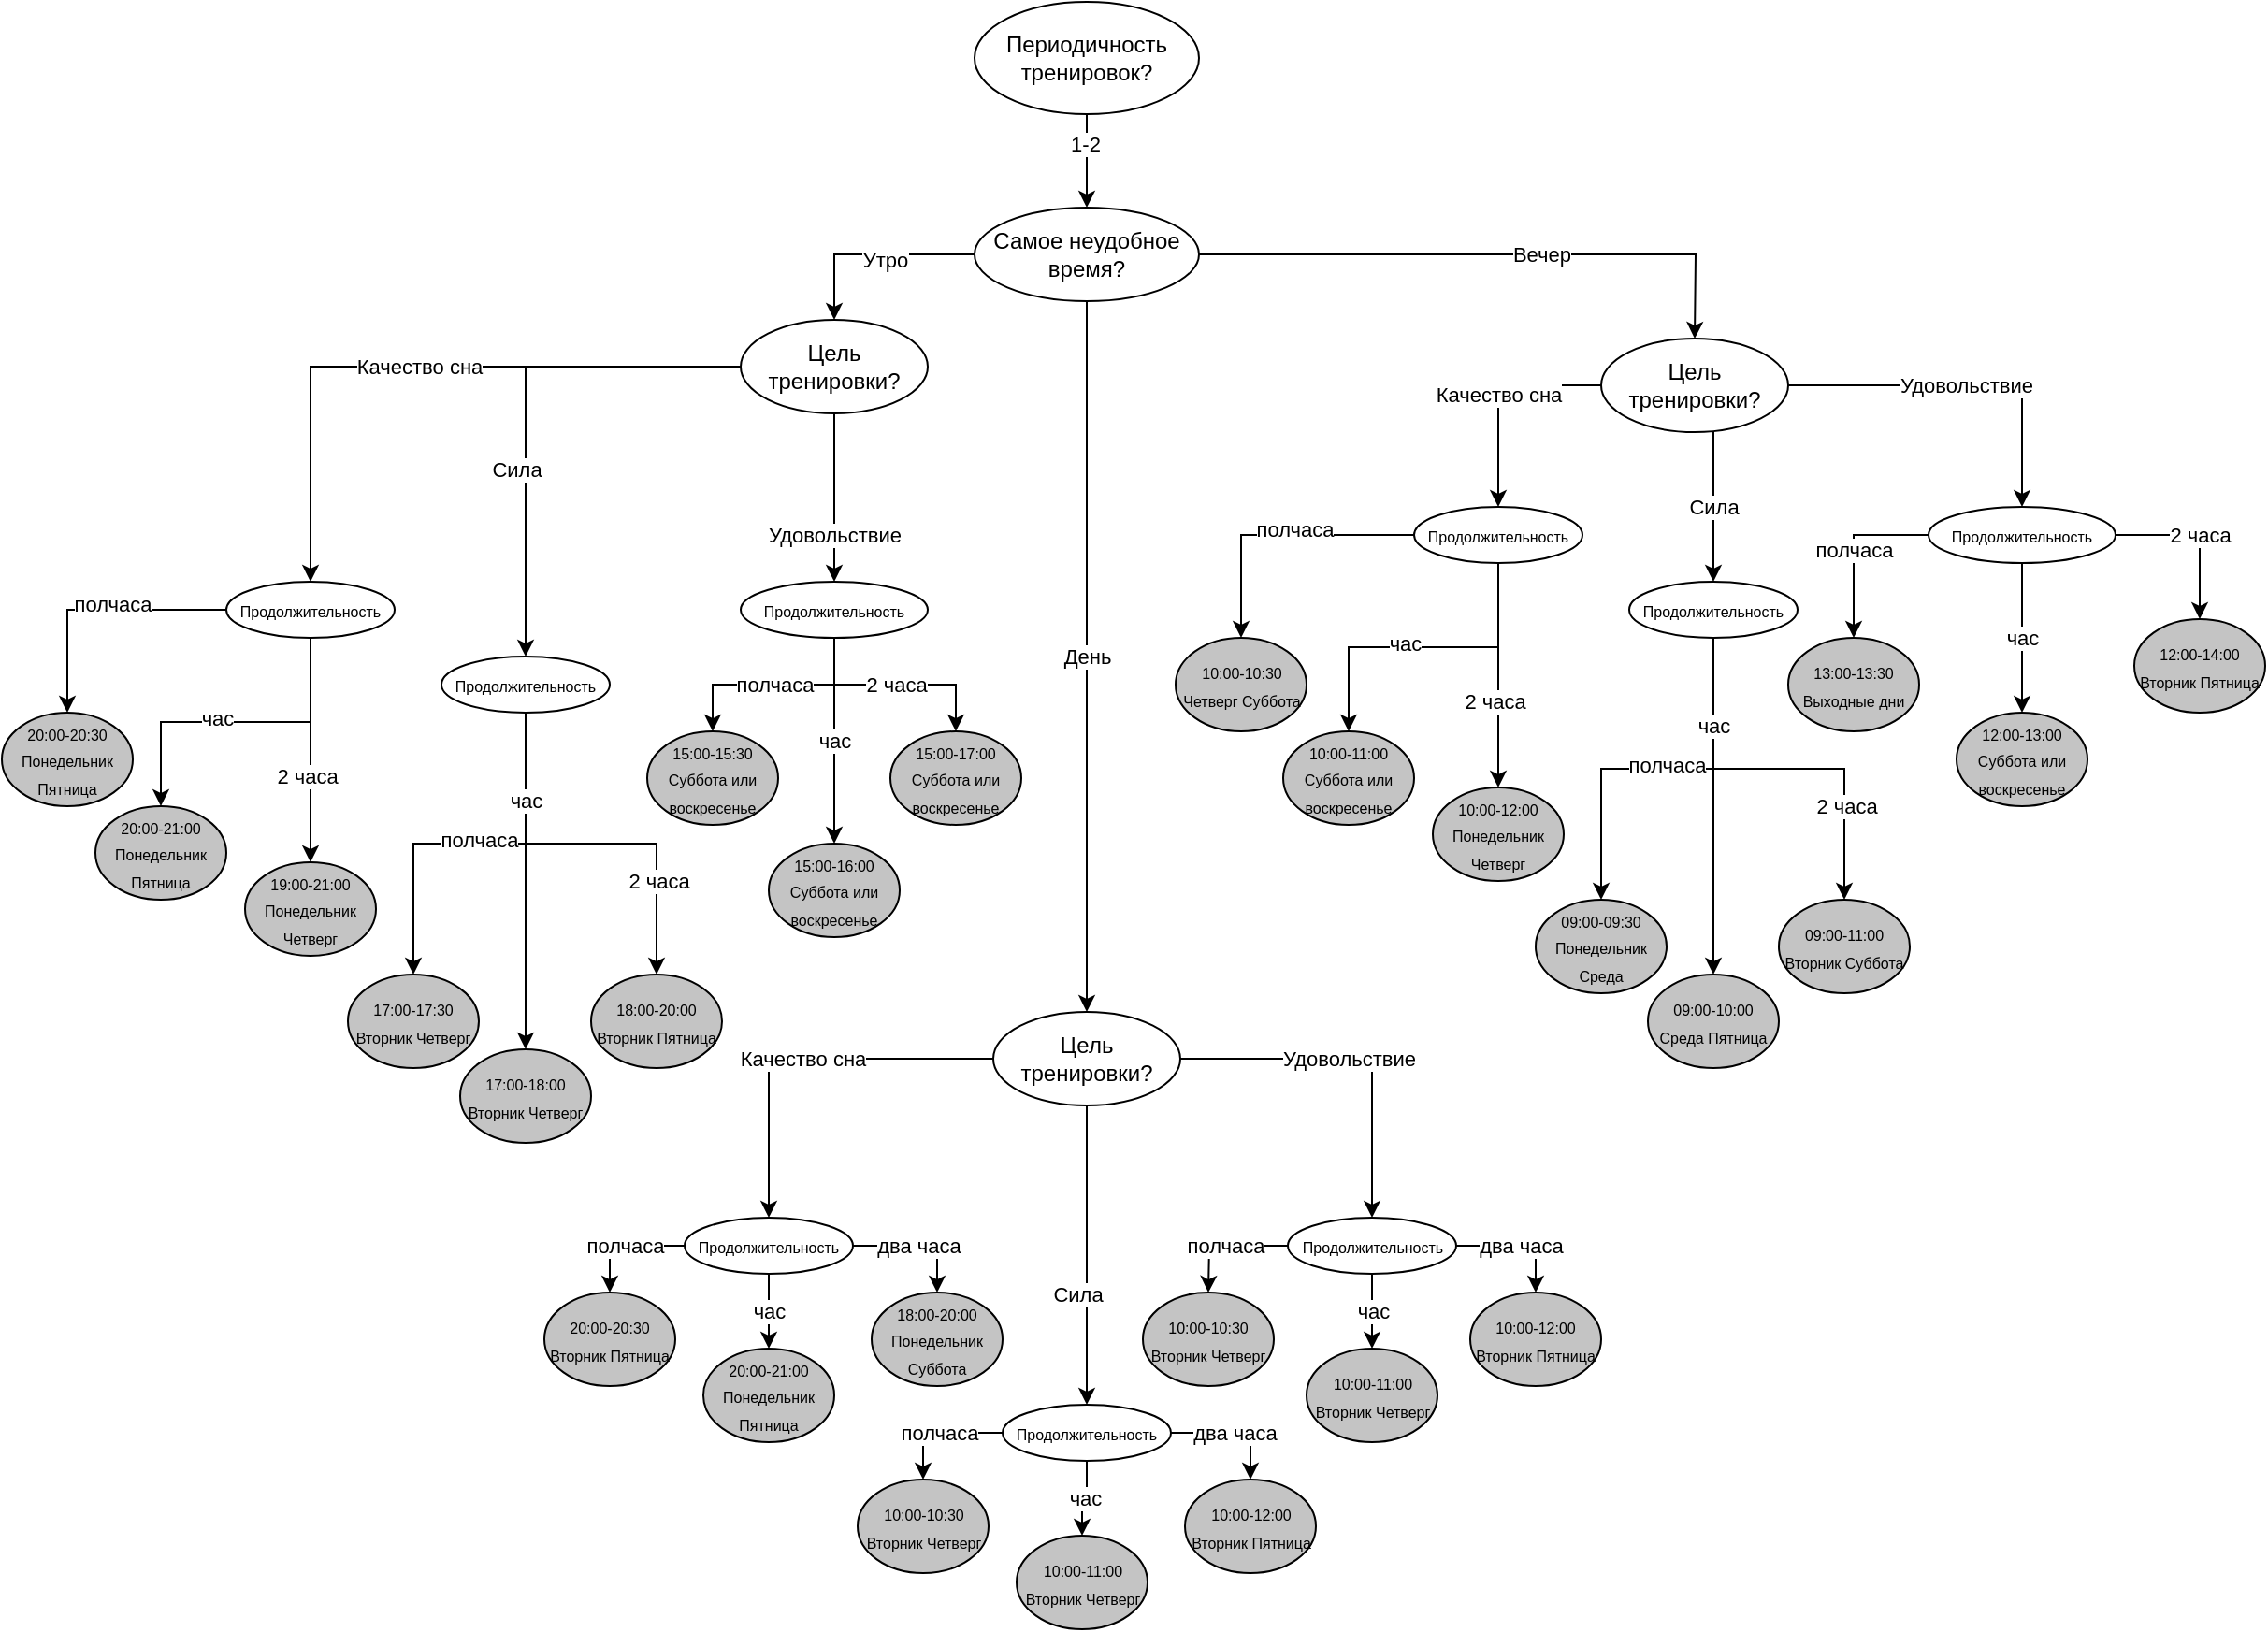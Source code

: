 <mxfile version="21.2.1" type="device">
  <diagram name="Page-1" id="0I27-lu6FOEoJRCJkbyC">
    <mxGraphModel dx="2537" dy="2036" grid="1" gridSize="10" guides="1" tooltips="1" connect="1" arrows="1" fold="1" page="1" pageScale="1" pageWidth="850" pageHeight="1100" math="0" shadow="0">
      <root>
        <mxCell id="0" />
        <mxCell id="1" parent="0" />
        <mxCell id="FSZa356uXx1vKhYE6617-5" style="edgeStyle=orthogonalEdgeStyle;rounded=0;orthogonalLoop=1;jettySize=auto;html=1;entryX=0.5;entryY=0;entryDx=0;entryDy=0;" edge="1" parent="1" source="FSZa356uXx1vKhYE6617-1" target="FSZa356uXx1vKhYE6617-2">
          <mxGeometry relative="1" as="geometry" />
        </mxCell>
        <mxCell id="FSZa356uXx1vKhYE6617-8" value="1-2" style="edgeLabel;html=1;align=center;verticalAlign=middle;resizable=0;points=[];" vertex="1" connectable="0" parent="FSZa356uXx1vKhYE6617-5">
          <mxGeometry x="-0.384" y="-1" relative="1" as="geometry">
            <mxPoint as="offset" />
          </mxGeometry>
        </mxCell>
        <mxCell id="FSZa356uXx1vKhYE6617-1" value="Периодичность тренировок?" style="ellipse;whiteSpace=wrap;html=1;" vertex="1" parent="1">
          <mxGeometry x="-90" y="-20" width="120" height="60" as="geometry" />
        </mxCell>
        <mxCell id="FSZa356uXx1vKhYE6617-12" style="edgeStyle=orthogonalEdgeStyle;rounded=0;orthogonalLoop=1;jettySize=auto;html=1;entryX=0.5;entryY=0;entryDx=0;entryDy=0;" edge="1" parent="1" source="FSZa356uXx1vKhYE6617-2" target="FSZa356uXx1vKhYE6617-9">
          <mxGeometry relative="1" as="geometry" />
        </mxCell>
        <mxCell id="FSZa356uXx1vKhYE6617-18" value="Утро" style="edgeLabel;html=1;align=center;verticalAlign=middle;resizable=0;points=[];" vertex="1" connectable="0" parent="FSZa356uXx1vKhYE6617-12">
          <mxGeometry x="-0.13" y="3" relative="1" as="geometry">
            <mxPoint as="offset" />
          </mxGeometry>
        </mxCell>
        <mxCell id="FSZa356uXx1vKhYE6617-13" value="День" style="edgeStyle=orthogonalEdgeStyle;rounded=0;orthogonalLoop=1;jettySize=auto;html=1;entryX=0.5;entryY=0;entryDx=0;entryDy=0;" edge="1" parent="1" source="FSZa356uXx1vKhYE6617-2" target="FSZa356uXx1vKhYE6617-64">
          <mxGeometry relative="1" as="geometry">
            <mxPoint x="-30" y="500" as="targetPoint" />
          </mxGeometry>
        </mxCell>
        <mxCell id="FSZa356uXx1vKhYE6617-14" style="edgeStyle=orthogonalEdgeStyle;rounded=0;orthogonalLoop=1;jettySize=auto;html=1;entryX=0.5;entryY=0;entryDx=0;entryDy=0;" edge="1" parent="1" source="FSZa356uXx1vKhYE6617-2">
          <mxGeometry relative="1" as="geometry">
            <mxPoint x="295" y="160" as="targetPoint" />
          </mxGeometry>
        </mxCell>
        <mxCell id="FSZa356uXx1vKhYE6617-19" value="Вечер" style="edgeLabel;html=1;align=center;verticalAlign=middle;resizable=0;points=[];" vertex="1" connectable="0" parent="FSZa356uXx1vKhYE6617-14">
          <mxGeometry x="0.176" y="1" relative="1" as="geometry">
            <mxPoint y="1" as="offset" />
          </mxGeometry>
        </mxCell>
        <mxCell id="FSZa356uXx1vKhYE6617-2" value="Самое неудобное время?" style="ellipse;whiteSpace=wrap;html=1;" vertex="1" parent="1">
          <mxGeometry x="-90" y="90" width="120" height="50" as="geometry" />
        </mxCell>
        <mxCell id="FSZa356uXx1vKhYE6617-25" value="Качество сна" style="edgeStyle=orthogonalEdgeStyle;rounded=0;orthogonalLoop=1;jettySize=auto;html=1;" edge="1" parent="1" source="FSZa356uXx1vKhYE6617-9" target="FSZa356uXx1vKhYE6617-20">
          <mxGeometry relative="1" as="geometry" />
        </mxCell>
        <mxCell id="FSZa356uXx1vKhYE6617-26" value="Сила" style="edgeStyle=orthogonalEdgeStyle;rounded=0;orthogonalLoop=1;jettySize=auto;html=1;entryX=0.5;entryY=0;entryDx=0;entryDy=0;" edge="1" parent="1" source="FSZa356uXx1vKhYE6617-9" target="FSZa356uXx1vKhYE6617-21">
          <mxGeometry x="0.259" y="-5" relative="1" as="geometry">
            <mxPoint as="offset" />
          </mxGeometry>
        </mxCell>
        <mxCell id="FSZa356uXx1vKhYE6617-27" value="Удовольствие" style="edgeStyle=orthogonalEdgeStyle;rounded=0;orthogonalLoop=1;jettySize=auto;html=1;entryX=0.5;entryY=0;entryDx=0;entryDy=0;" edge="1" parent="1" source="FSZa356uXx1vKhYE6617-9" target="FSZa356uXx1vKhYE6617-22">
          <mxGeometry x="0.444" relative="1" as="geometry">
            <mxPoint as="offset" />
          </mxGeometry>
        </mxCell>
        <mxCell id="FSZa356uXx1vKhYE6617-9" value="Цель тренировки?" style="ellipse;whiteSpace=wrap;html=1;" vertex="1" parent="1">
          <mxGeometry x="-215" y="150" width="100" height="50" as="geometry" />
        </mxCell>
        <mxCell id="FSZa356uXx1vKhYE6617-32" style="edgeStyle=orthogonalEdgeStyle;rounded=0;orthogonalLoop=1;jettySize=auto;html=1;" edge="1" parent="1" source="FSZa356uXx1vKhYE6617-20" target="FSZa356uXx1vKhYE6617-28">
          <mxGeometry relative="1" as="geometry" />
        </mxCell>
        <mxCell id="FSZa356uXx1vKhYE6617-38" value="полчаса" style="edgeLabel;html=1;align=center;verticalAlign=middle;resizable=0;points=[];" vertex="1" connectable="0" parent="FSZa356uXx1vKhYE6617-32">
          <mxGeometry x="-0.129" y="-3" relative="1" as="geometry">
            <mxPoint as="offset" />
          </mxGeometry>
        </mxCell>
        <mxCell id="FSZa356uXx1vKhYE6617-33" style="edgeStyle=orthogonalEdgeStyle;rounded=0;orthogonalLoop=1;jettySize=auto;html=1;entryX=0.5;entryY=0;entryDx=0;entryDy=0;" edge="1" parent="1" source="FSZa356uXx1vKhYE6617-20" target="FSZa356uXx1vKhYE6617-30">
          <mxGeometry relative="1" as="geometry" />
        </mxCell>
        <mxCell id="FSZa356uXx1vKhYE6617-40" value="час" style="edgeLabel;html=1;align=center;verticalAlign=middle;resizable=0;points=[];" vertex="1" connectable="0" parent="FSZa356uXx1vKhYE6617-33">
          <mxGeometry x="0.118" y="-2" relative="1" as="geometry">
            <mxPoint as="offset" />
          </mxGeometry>
        </mxCell>
        <mxCell id="FSZa356uXx1vKhYE6617-34" style="edgeStyle=orthogonalEdgeStyle;rounded=0;orthogonalLoop=1;jettySize=auto;html=1;entryX=0.5;entryY=0;entryDx=0;entryDy=0;" edge="1" parent="1" source="FSZa356uXx1vKhYE6617-20" target="FSZa356uXx1vKhYE6617-31">
          <mxGeometry relative="1" as="geometry" />
        </mxCell>
        <mxCell id="FSZa356uXx1vKhYE6617-41" value="2 часа" style="edgeLabel;html=1;align=center;verticalAlign=middle;resizable=0;points=[];" vertex="1" connectable="0" parent="FSZa356uXx1vKhYE6617-34">
          <mxGeometry x="0.233" y="-2" relative="1" as="geometry">
            <mxPoint as="offset" />
          </mxGeometry>
        </mxCell>
        <mxCell id="FSZa356uXx1vKhYE6617-20" value="&lt;font style=&quot;font-size: 8px;&quot;&gt;Продолжительность&lt;/font&gt;" style="ellipse;whiteSpace=wrap;html=1;" vertex="1" parent="1">
          <mxGeometry x="-490" y="290" width="90" height="30" as="geometry" />
        </mxCell>
        <mxCell id="FSZa356uXx1vKhYE6617-37" style="edgeStyle=orthogonalEdgeStyle;rounded=0;orthogonalLoop=1;jettySize=auto;html=1;entryX=0.5;entryY=0;entryDx=0;entryDy=0;" edge="1" parent="1" source="FSZa356uXx1vKhYE6617-21" target="FSZa356uXx1vKhYE6617-35">
          <mxGeometry relative="1" as="geometry">
            <mxPoint x="-380" y="410" as="targetPoint" />
          </mxGeometry>
        </mxCell>
        <mxCell id="FSZa356uXx1vKhYE6617-42" value="полчаса" style="edgeLabel;html=1;align=center;verticalAlign=middle;resizable=0;points=[];" vertex="1" connectable="0" parent="FSZa356uXx1vKhYE6617-37">
          <mxGeometry x="-0.28" y="-2" relative="1" as="geometry">
            <mxPoint x="-23" as="offset" />
          </mxGeometry>
        </mxCell>
        <mxCell id="FSZa356uXx1vKhYE6617-46" style="edgeStyle=orthogonalEdgeStyle;rounded=0;orthogonalLoop=1;jettySize=auto;html=1;" edge="1" parent="1" source="FSZa356uXx1vKhYE6617-21" target="FSZa356uXx1vKhYE6617-43">
          <mxGeometry relative="1" as="geometry" />
        </mxCell>
        <mxCell id="FSZa356uXx1vKhYE6617-47" style="edgeStyle=orthogonalEdgeStyle;rounded=0;orthogonalLoop=1;jettySize=auto;html=1;entryX=0.5;entryY=0;entryDx=0;entryDy=0;" edge="1" parent="1" source="FSZa356uXx1vKhYE6617-21" target="FSZa356uXx1vKhYE6617-45">
          <mxGeometry relative="1" as="geometry" />
        </mxCell>
        <mxCell id="FSZa356uXx1vKhYE6617-48" value="час" style="edgeLabel;html=1;align=center;verticalAlign=middle;resizable=0;points=[];" vertex="1" connectable="0" parent="FSZa356uXx1vKhYE6617-47">
          <mxGeometry x="-0.552" relative="1" as="geometry">
            <mxPoint as="offset" />
          </mxGeometry>
        </mxCell>
        <mxCell id="FSZa356uXx1vKhYE6617-49" value="2 часа" style="edgeLabel;html=1;align=center;verticalAlign=middle;resizable=0;points=[];" vertex="1" connectable="0" parent="FSZa356uXx1vKhYE6617-47">
          <mxGeometry x="0.524" y="1" relative="1" as="geometry">
            <mxPoint as="offset" />
          </mxGeometry>
        </mxCell>
        <mxCell id="FSZa356uXx1vKhYE6617-21" value="&lt;font style=&quot;font-size: 8px;&quot;&gt;Продолжительность&lt;/font&gt;" style="ellipse;whiteSpace=wrap;html=1;" vertex="1" parent="1">
          <mxGeometry x="-375" y="330" width="90" height="30" as="geometry" />
        </mxCell>
        <mxCell id="FSZa356uXx1vKhYE6617-53" value="полчаса" style="edgeStyle=orthogonalEdgeStyle;rounded=0;orthogonalLoop=1;jettySize=auto;html=1;entryX=0.5;entryY=0;entryDx=0;entryDy=0;" edge="1" parent="1" source="FSZa356uXx1vKhYE6617-22" target="FSZa356uXx1vKhYE6617-50">
          <mxGeometry relative="1" as="geometry" />
        </mxCell>
        <mxCell id="FSZa356uXx1vKhYE6617-54" value="час" style="edgeStyle=orthogonalEdgeStyle;rounded=0;orthogonalLoop=1;jettySize=auto;html=1;" edge="1" parent="1" source="FSZa356uXx1vKhYE6617-22" target="FSZa356uXx1vKhYE6617-51">
          <mxGeometry relative="1" as="geometry" />
        </mxCell>
        <mxCell id="FSZa356uXx1vKhYE6617-55" value="2 часа" style="edgeStyle=orthogonalEdgeStyle;rounded=0;orthogonalLoop=1;jettySize=auto;html=1;entryX=0.5;entryY=0;entryDx=0;entryDy=0;" edge="1" parent="1" source="FSZa356uXx1vKhYE6617-22" target="FSZa356uXx1vKhYE6617-52">
          <mxGeometry relative="1" as="geometry" />
        </mxCell>
        <mxCell id="FSZa356uXx1vKhYE6617-22" value="&lt;font style=&quot;font-size: 8px;&quot;&gt;Продолжительность&lt;/font&gt;" style="ellipse;whiteSpace=wrap;html=1;" vertex="1" parent="1">
          <mxGeometry x="-215" y="290" width="100" height="30" as="geometry" />
        </mxCell>
        <mxCell id="FSZa356uXx1vKhYE6617-28" value="&lt;font style=&quot;font-size: 8px;&quot;&gt;20:00-20:30 Понедельник Пятница&lt;/font&gt;" style="ellipse;whiteSpace=wrap;html=1;fillColor=#C4C4C4;" vertex="1" parent="1">
          <mxGeometry x="-610" y="360" width="70" height="50" as="geometry" />
        </mxCell>
        <mxCell id="FSZa356uXx1vKhYE6617-30" value="&lt;font style=&quot;font-size: 8px;&quot;&gt;20:00-21:00 Понедельник Пятница&lt;/font&gt;" style="ellipse;whiteSpace=wrap;html=1;fillColor=#C4C4C4;" vertex="1" parent="1">
          <mxGeometry x="-560" y="410" width="70" height="50" as="geometry" />
        </mxCell>
        <mxCell id="FSZa356uXx1vKhYE6617-31" value="&lt;font style=&quot;font-size: 8px;&quot;&gt;19:00-21:00 Понедельник Четверг&lt;/font&gt;" style="ellipse;whiteSpace=wrap;html=1;fillColor=#C4C4C4;" vertex="1" parent="1">
          <mxGeometry x="-480" y="440" width="70" height="50" as="geometry" />
        </mxCell>
        <mxCell id="FSZa356uXx1vKhYE6617-35" value="&lt;font style=&quot;font-size: 8px;&quot;&gt;17:00-17:30 Вторник Четверг&lt;/font&gt;" style="ellipse;whiteSpace=wrap;html=1;fillColor=#C4C4C4;" vertex="1" parent="1">
          <mxGeometry x="-425" y="500" width="70" height="50" as="geometry" />
        </mxCell>
        <mxCell id="FSZa356uXx1vKhYE6617-43" value="&lt;font style=&quot;font-size: 8px;&quot;&gt;17:00-18:00 Вторник Четверг&lt;/font&gt;" style="ellipse;whiteSpace=wrap;html=1;fillColor=#C4C4C4;" vertex="1" parent="1">
          <mxGeometry x="-365" y="540" width="70" height="50" as="geometry" />
        </mxCell>
        <mxCell id="FSZa356uXx1vKhYE6617-45" value="&lt;font style=&quot;font-size: 8px;&quot;&gt;18:00-20:00 Вторник Пятница&lt;/font&gt;" style="ellipse;whiteSpace=wrap;html=1;fillColor=#C4C4C4;" vertex="1" parent="1">
          <mxGeometry x="-295" y="500" width="70" height="50" as="geometry" />
        </mxCell>
        <mxCell id="FSZa356uXx1vKhYE6617-50" value="&lt;font style=&quot;font-size: 8px;&quot;&gt;15:00-15:30 Суббота или воскресенье&lt;/font&gt;" style="ellipse;whiteSpace=wrap;html=1;fillColor=#C4C4C4;" vertex="1" parent="1">
          <mxGeometry x="-265" y="370" width="70" height="50" as="geometry" />
        </mxCell>
        <mxCell id="FSZa356uXx1vKhYE6617-51" value="&lt;font style=&quot;font-size: 8px;&quot;&gt;15:00-16:00 Суббота или воскресенье&lt;/font&gt;" style="ellipse;whiteSpace=wrap;html=1;fillColor=#C4C4C4;" vertex="1" parent="1">
          <mxGeometry x="-200" y="430" width="70" height="50" as="geometry" />
        </mxCell>
        <mxCell id="FSZa356uXx1vKhYE6617-52" value="&lt;font style=&quot;font-size: 8px;&quot;&gt;15:00-17:00 Суббота или воскресенье&lt;/font&gt;" style="ellipse;whiteSpace=wrap;html=1;fillColor=#C4C4C4;" vertex="1" parent="1">
          <mxGeometry x="-135" y="370" width="70" height="50" as="geometry" />
        </mxCell>
        <mxCell id="FSZa356uXx1vKhYE6617-61" value="Качество сна" style="edgeStyle=orthogonalEdgeStyle;rounded=0;orthogonalLoop=1;jettySize=auto;html=1;" edge="1" parent="1" source="FSZa356uXx1vKhYE6617-64" target="FSZa356uXx1vKhYE6617-65">
          <mxGeometry relative="1" as="geometry" />
        </mxCell>
        <mxCell id="FSZa356uXx1vKhYE6617-62" value="Сила" style="edgeStyle=orthogonalEdgeStyle;rounded=0;orthogonalLoop=1;jettySize=auto;html=1;entryX=0.5;entryY=0;entryDx=0;entryDy=0;" edge="1" parent="1" source="FSZa356uXx1vKhYE6617-64" target="FSZa356uXx1vKhYE6617-80">
          <mxGeometry x="0.259" y="-5" relative="1" as="geometry">
            <mxPoint as="offset" />
            <mxPoint x="-30" y="720" as="targetPoint" />
          </mxGeometry>
        </mxCell>
        <mxCell id="FSZa356uXx1vKhYE6617-63" value="Удовольствие" style="edgeStyle=orthogonalEdgeStyle;rounded=0;orthogonalLoop=1;jettySize=auto;html=1;entryX=0.5;entryY=0;entryDx=0;entryDy=0;" edge="1" parent="1" source="FSZa356uXx1vKhYE6617-64" target="FSZa356uXx1vKhYE6617-87">
          <mxGeometry x="-0.04" relative="1" as="geometry">
            <mxPoint as="offset" />
            <mxPoint x="120" y="630" as="targetPoint" />
          </mxGeometry>
        </mxCell>
        <mxCell id="FSZa356uXx1vKhYE6617-64" value="Цель тренировки?" style="ellipse;whiteSpace=wrap;html=1;" vertex="1" parent="1">
          <mxGeometry x="-80" y="520" width="100" height="50" as="geometry" />
        </mxCell>
        <mxCell id="FSZa356uXx1vKhYE6617-73" value="полчаса" style="edgeStyle=orthogonalEdgeStyle;rounded=0;orthogonalLoop=1;jettySize=auto;html=1;entryX=0.5;entryY=0;entryDx=0;entryDy=0;" edge="1" parent="1" source="FSZa356uXx1vKhYE6617-65" target="FSZa356uXx1vKhYE6617-69">
          <mxGeometry relative="1" as="geometry">
            <mxPoint x="-285" y="620" as="targetPoint" />
          </mxGeometry>
        </mxCell>
        <mxCell id="FSZa356uXx1vKhYE6617-74" value="час" style="edgeStyle=orthogonalEdgeStyle;rounded=0;orthogonalLoop=1;jettySize=auto;html=1;" edge="1" parent="1" source="FSZa356uXx1vKhYE6617-65" target="FSZa356uXx1vKhYE6617-70">
          <mxGeometry relative="1" as="geometry" />
        </mxCell>
        <mxCell id="FSZa356uXx1vKhYE6617-76" value="два часа" style="edgeStyle=orthogonalEdgeStyle;rounded=0;orthogonalLoop=1;jettySize=auto;html=1;entryX=0.5;entryY=0;entryDx=0;entryDy=0;" edge="1" parent="1" source="FSZa356uXx1vKhYE6617-65" target="FSZa356uXx1vKhYE6617-71">
          <mxGeometry relative="1" as="geometry" />
        </mxCell>
        <mxCell id="FSZa356uXx1vKhYE6617-65" value="&lt;font style=&quot;font-size: 8px;&quot;&gt;Продолжительность&lt;/font&gt;" style="ellipse;whiteSpace=wrap;html=1;" vertex="1" parent="1">
          <mxGeometry x="-245" y="630" width="90" height="30" as="geometry" />
        </mxCell>
        <mxCell id="FSZa356uXx1vKhYE6617-69" value="&lt;font style=&quot;font-size: 8px;&quot;&gt;20:00-20:30 Вторник Пятница&lt;/font&gt;" style="ellipse;whiteSpace=wrap;html=1;fillColor=#C4C4C4;" vertex="1" parent="1">
          <mxGeometry x="-320" y="670" width="70" height="50" as="geometry" />
        </mxCell>
        <mxCell id="FSZa356uXx1vKhYE6617-70" value="&lt;font style=&quot;font-size: 8px;&quot;&gt;20:00-21:00 Понедельник Пятница&lt;/font&gt;" style="ellipse;whiteSpace=wrap;html=1;fillColor=#C4C4C4;" vertex="1" parent="1">
          <mxGeometry x="-235" y="700" width="70" height="50" as="geometry" />
        </mxCell>
        <mxCell id="FSZa356uXx1vKhYE6617-71" value="&lt;font style=&quot;font-size: 8px;&quot;&gt;18:00-20:00 Понедельник Суббота&lt;/font&gt;" style="ellipse;whiteSpace=wrap;html=1;fillColor=#C4C4C4;" vertex="1" parent="1">
          <mxGeometry x="-145" y="670" width="70" height="50" as="geometry" />
        </mxCell>
        <mxCell id="FSZa356uXx1vKhYE6617-77" value="полчаса" style="edgeStyle=orthogonalEdgeStyle;rounded=0;orthogonalLoop=1;jettySize=auto;html=1;entryX=0.5;entryY=0;entryDx=0;entryDy=0;" edge="1" parent="1" source="FSZa356uXx1vKhYE6617-80" target="FSZa356uXx1vKhYE6617-81">
          <mxGeometry relative="1" as="geometry">
            <mxPoint x="-117.5" y="760" as="targetPoint" />
          </mxGeometry>
        </mxCell>
        <mxCell id="FSZa356uXx1vKhYE6617-78" value="час" style="edgeStyle=orthogonalEdgeStyle;rounded=0;orthogonalLoop=1;jettySize=auto;html=1;" edge="1" parent="1" source="FSZa356uXx1vKhYE6617-80" target="FSZa356uXx1vKhYE6617-82">
          <mxGeometry relative="1" as="geometry" />
        </mxCell>
        <mxCell id="FSZa356uXx1vKhYE6617-79" value="два часа" style="edgeStyle=orthogonalEdgeStyle;rounded=0;orthogonalLoop=1;jettySize=auto;html=1;entryX=0.5;entryY=0;entryDx=0;entryDy=0;" edge="1" parent="1" source="FSZa356uXx1vKhYE6617-80" target="FSZa356uXx1vKhYE6617-83">
          <mxGeometry relative="1" as="geometry" />
        </mxCell>
        <mxCell id="FSZa356uXx1vKhYE6617-80" value="&lt;font style=&quot;font-size: 8px;&quot;&gt;Продолжительность&lt;/font&gt;" style="ellipse;whiteSpace=wrap;html=1;" vertex="1" parent="1">
          <mxGeometry x="-75" y="730" width="90" height="30" as="geometry" />
        </mxCell>
        <mxCell id="FSZa356uXx1vKhYE6617-81" value="&lt;font style=&quot;font-size: 8px;&quot;&gt;10:00-10:30 Вторник Четверг&lt;/font&gt;" style="ellipse;whiteSpace=wrap;html=1;fillColor=#C4C4C4;" vertex="1" parent="1">
          <mxGeometry x="-152.5" y="770" width="70" height="50" as="geometry" />
        </mxCell>
        <mxCell id="FSZa356uXx1vKhYE6617-82" value="&lt;font style=&quot;font-size: 8px;&quot;&gt;10:00-11:00 Вторник Четверг&lt;/font&gt;" style="ellipse;whiteSpace=wrap;html=1;fillColor=#C4C4C4;" vertex="1" parent="1">
          <mxGeometry x="-67.5" y="800" width="70" height="50" as="geometry" />
        </mxCell>
        <mxCell id="FSZa356uXx1vKhYE6617-83" value="&lt;font style=&quot;font-size: 8px;&quot;&gt;10:00-12:00 Вторник Пятница&lt;/font&gt;" style="ellipse;whiteSpace=wrap;html=1;fillColor=#C4C4C4;" vertex="1" parent="1">
          <mxGeometry x="22.5" y="770" width="70" height="50" as="geometry" />
        </mxCell>
        <mxCell id="FSZa356uXx1vKhYE6617-84" value="полчаса" style="edgeStyle=orthogonalEdgeStyle;rounded=0;orthogonalLoop=1;jettySize=auto;html=1;" edge="1" parent="1" source="FSZa356uXx1vKhYE6617-87">
          <mxGeometry relative="1" as="geometry">
            <mxPoint x="35" y="670" as="targetPoint" />
          </mxGeometry>
        </mxCell>
        <mxCell id="FSZa356uXx1vKhYE6617-85" value="час" style="edgeStyle=orthogonalEdgeStyle;rounded=0;orthogonalLoop=1;jettySize=auto;html=1;" edge="1" parent="1" source="FSZa356uXx1vKhYE6617-87" target="FSZa356uXx1vKhYE6617-89">
          <mxGeometry relative="1" as="geometry" />
        </mxCell>
        <mxCell id="FSZa356uXx1vKhYE6617-86" value="два часа" style="edgeStyle=orthogonalEdgeStyle;rounded=0;orthogonalLoop=1;jettySize=auto;html=1;entryX=0.5;entryY=0;entryDx=0;entryDy=0;" edge="1" parent="1" source="FSZa356uXx1vKhYE6617-87" target="FSZa356uXx1vKhYE6617-90">
          <mxGeometry relative="1" as="geometry" />
        </mxCell>
        <mxCell id="FSZa356uXx1vKhYE6617-87" value="&lt;font style=&quot;font-size: 8px;&quot;&gt;Продолжительность&lt;/font&gt;" style="ellipse;whiteSpace=wrap;html=1;" vertex="1" parent="1">
          <mxGeometry x="77.5" y="630" width="90" height="30" as="geometry" />
        </mxCell>
        <mxCell id="FSZa356uXx1vKhYE6617-88" value="&lt;font style=&quot;font-size: 8px;&quot;&gt;10:00-10:30 Вторник Четверг&lt;/font&gt;" style="ellipse;whiteSpace=wrap;html=1;fillColor=#C4C4C4;" vertex="1" parent="1">
          <mxGeometry y="670" width="70" height="50" as="geometry" />
        </mxCell>
        <mxCell id="FSZa356uXx1vKhYE6617-89" value="&lt;font style=&quot;font-size: 8px;&quot;&gt;10:00-11:00 Вторник Четверг&lt;/font&gt;" style="ellipse;whiteSpace=wrap;html=1;fillColor=#C4C4C4;" vertex="1" parent="1">
          <mxGeometry x="87.5" y="700" width="70" height="50" as="geometry" />
        </mxCell>
        <mxCell id="FSZa356uXx1vKhYE6617-90" value="&lt;font style=&quot;font-size: 8px;&quot;&gt;10:00-12:00 Вторник Пятница&lt;/font&gt;" style="ellipse;whiteSpace=wrap;html=1;fillColor=#C4C4C4;" vertex="1" parent="1">
          <mxGeometry x="175" y="670" width="70" height="50" as="geometry" />
        </mxCell>
        <mxCell id="FSZa356uXx1vKhYE6617-117" value="Сила" style="edgeStyle=orthogonalEdgeStyle;rounded=0;orthogonalLoop=1;jettySize=auto;html=1;" edge="1" parent="1" source="FSZa356uXx1vKhYE6617-92" target="FSZa356uXx1vKhYE6617-106">
          <mxGeometry relative="1" as="geometry">
            <Array as="points">
              <mxPoint x="305" y="230" />
              <mxPoint x="305" y="230" />
            </Array>
          </mxGeometry>
        </mxCell>
        <mxCell id="FSZa356uXx1vKhYE6617-118" value="Качество сна" style="edgeStyle=orthogonalEdgeStyle;rounded=0;orthogonalLoop=1;jettySize=auto;html=1;entryX=0.5;entryY=0;entryDx=0;entryDy=0;" edge="1" parent="1" source="FSZa356uXx1vKhYE6617-92" target="FSZa356uXx1vKhYE6617-99">
          <mxGeometry relative="1" as="geometry" />
        </mxCell>
        <mxCell id="FSZa356uXx1vKhYE6617-119" value="Удовольствие" style="edgeStyle=orthogonalEdgeStyle;rounded=0;orthogonalLoop=1;jettySize=auto;html=1;entryX=0.5;entryY=0;entryDx=0;entryDy=0;" edge="1" parent="1" source="FSZa356uXx1vKhYE6617-92" target="FSZa356uXx1vKhYE6617-107">
          <mxGeometry relative="1" as="geometry" />
        </mxCell>
        <mxCell id="FSZa356uXx1vKhYE6617-92" value="Цель тренировки?" style="ellipse;whiteSpace=wrap;html=1;" vertex="1" parent="1">
          <mxGeometry x="245" y="160" width="100" height="50" as="geometry" />
        </mxCell>
        <mxCell id="FSZa356uXx1vKhYE6617-93" style="edgeStyle=orthogonalEdgeStyle;rounded=0;orthogonalLoop=1;jettySize=auto;html=1;entryX=0.5;entryY=0;entryDx=0;entryDy=0;" edge="1" parent="1" source="FSZa356uXx1vKhYE6617-99" target="FSZa356uXx1vKhYE6617-108">
          <mxGeometry relative="1" as="geometry">
            <mxPoint x="60" y="320" as="targetPoint" />
          </mxGeometry>
        </mxCell>
        <mxCell id="FSZa356uXx1vKhYE6617-94" value="полчаса" style="edgeLabel;html=1;align=center;verticalAlign=middle;resizable=0;points=[];" vertex="1" connectable="0" parent="FSZa356uXx1vKhYE6617-93">
          <mxGeometry x="-0.129" y="-3" relative="1" as="geometry">
            <mxPoint as="offset" />
          </mxGeometry>
        </mxCell>
        <mxCell id="FSZa356uXx1vKhYE6617-95" style="edgeStyle=orthogonalEdgeStyle;rounded=0;orthogonalLoop=1;jettySize=auto;html=1;entryX=0.5;entryY=0;entryDx=0;entryDy=0;" edge="1" parent="1" source="FSZa356uXx1vKhYE6617-99" target="FSZa356uXx1vKhYE6617-109">
          <mxGeometry relative="1" as="geometry" />
        </mxCell>
        <mxCell id="FSZa356uXx1vKhYE6617-96" value="час" style="edgeLabel;html=1;align=center;verticalAlign=middle;resizable=0;points=[];" vertex="1" connectable="0" parent="FSZa356uXx1vKhYE6617-95">
          <mxGeometry x="0.118" y="-2" relative="1" as="geometry">
            <mxPoint as="offset" />
          </mxGeometry>
        </mxCell>
        <mxCell id="FSZa356uXx1vKhYE6617-97" style="edgeStyle=orthogonalEdgeStyle;rounded=0;orthogonalLoop=1;jettySize=auto;html=1;entryX=0.5;entryY=0;entryDx=0;entryDy=0;" edge="1" parent="1" source="FSZa356uXx1vKhYE6617-99" target="FSZa356uXx1vKhYE6617-110">
          <mxGeometry relative="1" as="geometry" />
        </mxCell>
        <mxCell id="FSZa356uXx1vKhYE6617-98" value="2 часа" style="edgeLabel;html=1;align=center;verticalAlign=middle;resizable=0;points=[];" vertex="1" connectable="0" parent="FSZa356uXx1vKhYE6617-97">
          <mxGeometry x="0.233" y="-2" relative="1" as="geometry">
            <mxPoint as="offset" />
          </mxGeometry>
        </mxCell>
        <mxCell id="FSZa356uXx1vKhYE6617-99" value="&lt;font style=&quot;font-size: 8px;&quot;&gt;Продолжительность&lt;/font&gt;" style="ellipse;whiteSpace=wrap;html=1;" vertex="1" parent="1">
          <mxGeometry x="145" y="250" width="90" height="30" as="geometry" />
        </mxCell>
        <mxCell id="FSZa356uXx1vKhYE6617-100" style="edgeStyle=orthogonalEdgeStyle;rounded=0;orthogonalLoop=1;jettySize=auto;html=1;entryX=0.5;entryY=0;entryDx=0;entryDy=0;" edge="1" parent="1" source="FSZa356uXx1vKhYE6617-106" target="FSZa356uXx1vKhYE6617-111">
          <mxGeometry relative="1" as="geometry">
            <mxPoint x="255" y="370" as="targetPoint" />
          </mxGeometry>
        </mxCell>
        <mxCell id="FSZa356uXx1vKhYE6617-101" value="полчаса" style="edgeLabel;html=1;align=center;verticalAlign=middle;resizable=0;points=[];" vertex="1" connectable="0" parent="FSZa356uXx1vKhYE6617-100">
          <mxGeometry x="-0.28" y="-2" relative="1" as="geometry">
            <mxPoint x="-23" as="offset" />
          </mxGeometry>
        </mxCell>
        <mxCell id="FSZa356uXx1vKhYE6617-102" style="edgeStyle=orthogonalEdgeStyle;rounded=0;orthogonalLoop=1;jettySize=auto;html=1;" edge="1" parent="1" source="FSZa356uXx1vKhYE6617-106" target="FSZa356uXx1vKhYE6617-112">
          <mxGeometry relative="1" as="geometry" />
        </mxCell>
        <mxCell id="FSZa356uXx1vKhYE6617-103" style="edgeStyle=orthogonalEdgeStyle;rounded=0;orthogonalLoop=1;jettySize=auto;html=1;entryX=0.5;entryY=0;entryDx=0;entryDy=0;" edge="1" parent="1" source="FSZa356uXx1vKhYE6617-106" target="FSZa356uXx1vKhYE6617-113">
          <mxGeometry relative="1" as="geometry" />
        </mxCell>
        <mxCell id="FSZa356uXx1vKhYE6617-104" value="час" style="edgeLabel;html=1;align=center;verticalAlign=middle;resizable=0;points=[];" vertex="1" connectable="0" parent="FSZa356uXx1vKhYE6617-103">
          <mxGeometry x="-0.552" relative="1" as="geometry">
            <mxPoint as="offset" />
          </mxGeometry>
        </mxCell>
        <mxCell id="FSZa356uXx1vKhYE6617-105" value="2 часа" style="edgeLabel;html=1;align=center;verticalAlign=middle;resizable=0;points=[];" vertex="1" connectable="0" parent="FSZa356uXx1vKhYE6617-103">
          <mxGeometry x="0.524" y="1" relative="1" as="geometry">
            <mxPoint as="offset" />
          </mxGeometry>
        </mxCell>
        <mxCell id="FSZa356uXx1vKhYE6617-106" value="&lt;font style=&quot;font-size: 8px;&quot;&gt;Продолжительность&lt;/font&gt;" style="ellipse;whiteSpace=wrap;html=1;" vertex="1" parent="1">
          <mxGeometry x="260" y="290" width="90" height="30" as="geometry" />
        </mxCell>
        <mxCell id="FSZa356uXx1vKhYE6617-121" value="полчаса" style="edgeStyle=orthogonalEdgeStyle;rounded=0;orthogonalLoop=1;jettySize=auto;html=1;entryX=0.5;entryY=0;entryDx=0;entryDy=0;" edge="1" parent="1" source="FSZa356uXx1vKhYE6617-107" target="FSZa356uXx1vKhYE6617-114">
          <mxGeometry relative="1" as="geometry" />
        </mxCell>
        <mxCell id="FSZa356uXx1vKhYE6617-122" value="час" style="edgeStyle=orthogonalEdgeStyle;rounded=0;orthogonalLoop=1;jettySize=auto;html=1;entryX=0.5;entryY=0;entryDx=0;entryDy=0;" edge="1" parent="1" source="FSZa356uXx1vKhYE6617-107" target="FSZa356uXx1vKhYE6617-115">
          <mxGeometry relative="1" as="geometry" />
        </mxCell>
        <mxCell id="FSZa356uXx1vKhYE6617-123" value="2 часа" style="edgeStyle=orthogonalEdgeStyle;rounded=0;orthogonalLoop=1;jettySize=auto;html=1;entryX=0.5;entryY=0;entryDx=0;entryDy=0;" edge="1" parent="1" source="FSZa356uXx1vKhYE6617-107" target="FSZa356uXx1vKhYE6617-116">
          <mxGeometry relative="1" as="geometry" />
        </mxCell>
        <mxCell id="FSZa356uXx1vKhYE6617-107" value="&lt;font style=&quot;font-size: 8px;&quot;&gt;Продолжительность&lt;/font&gt;" style="ellipse;whiteSpace=wrap;html=1;" vertex="1" parent="1">
          <mxGeometry x="420" y="250" width="100" height="30" as="geometry" />
        </mxCell>
        <mxCell id="FSZa356uXx1vKhYE6617-108" value="&lt;font style=&quot;font-size: 8px;&quot;&gt;10:00-10:30 Четверг Суббота&lt;/font&gt;" style="ellipse;whiteSpace=wrap;html=1;fillColor=#C4C4C4;" vertex="1" parent="1">
          <mxGeometry x="17.5" y="320" width="70" height="50" as="geometry" />
        </mxCell>
        <mxCell id="FSZa356uXx1vKhYE6617-109" value="&lt;font style=&quot;font-size: 8px;&quot;&gt;10:00-11:00 Суббота или воскресенье&lt;/font&gt;" style="ellipse;whiteSpace=wrap;html=1;fillColor=#C4C4C4;" vertex="1" parent="1">
          <mxGeometry x="75" y="370" width="70" height="50" as="geometry" />
        </mxCell>
        <mxCell id="FSZa356uXx1vKhYE6617-110" value="&lt;font style=&quot;font-size: 8px;&quot;&gt;10:00-12:00 Понедельник Четверг&lt;/font&gt;" style="ellipse;whiteSpace=wrap;html=1;fillColor=#C4C4C4;" vertex="1" parent="1">
          <mxGeometry x="155" y="400" width="70" height="50" as="geometry" />
        </mxCell>
        <mxCell id="FSZa356uXx1vKhYE6617-111" value="&lt;font style=&quot;font-size: 8px;&quot;&gt;09:00-09:30 Понедельник Среда&lt;/font&gt;" style="ellipse;whiteSpace=wrap;html=1;fillColor=#C4C4C4;" vertex="1" parent="1">
          <mxGeometry x="210" y="460" width="70" height="50" as="geometry" />
        </mxCell>
        <mxCell id="FSZa356uXx1vKhYE6617-112" value="&lt;font style=&quot;font-size: 8px;&quot;&gt;09:00-10:00 Среда Пятница&lt;/font&gt;" style="ellipse;whiteSpace=wrap;html=1;fillColor=#C4C4C4;" vertex="1" parent="1">
          <mxGeometry x="270" y="500" width="70" height="50" as="geometry" />
        </mxCell>
        <mxCell id="FSZa356uXx1vKhYE6617-113" value="&lt;font style=&quot;font-size: 8px;&quot;&gt;09:00-11:00 Вторник Суббота&lt;/font&gt;" style="ellipse;whiteSpace=wrap;html=1;fillColor=#C4C4C4;" vertex="1" parent="1">
          <mxGeometry x="340" y="460" width="70" height="50" as="geometry" />
        </mxCell>
        <mxCell id="FSZa356uXx1vKhYE6617-114" value="&lt;font style=&quot;font-size: 8px;&quot;&gt;13:00-13:30 Выходные дни&lt;/font&gt;" style="ellipse;whiteSpace=wrap;html=1;fillColor=#C4C4C4;" vertex="1" parent="1">
          <mxGeometry x="345" y="320" width="70" height="50" as="geometry" />
        </mxCell>
        <mxCell id="FSZa356uXx1vKhYE6617-115" value="&lt;font style=&quot;font-size: 8px;&quot;&gt;12:00-13:00 Суббота или воскресенье&lt;/font&gt;" style="ellipse;whiteSpace=wrap;html=1;fillColor=#C4C4C4;" vertex="1" parent="1">
          <mxGeometry x="435" y="360" width="70" height="50" as="geometry" />
        </mxCell>
        <mxCell id="FSZa356uXx1vKhYE6617-116" value="&lt;font style=&quot;font-size: 8px;&quot;&gt;12:00-14:00 Вторник Пятница&lt;/font&gt;" style="ellipse;whiteSpace=wrap;html=1;fillColor=#C4C4C4;" vertex="1" parent="1">
          <mxGeometry x="530" y="310" width="70" height="50" as="geometry" />
        </mxCell>
      </root>
    </mxGraphModel>
  </diagram>
</mxfile>
